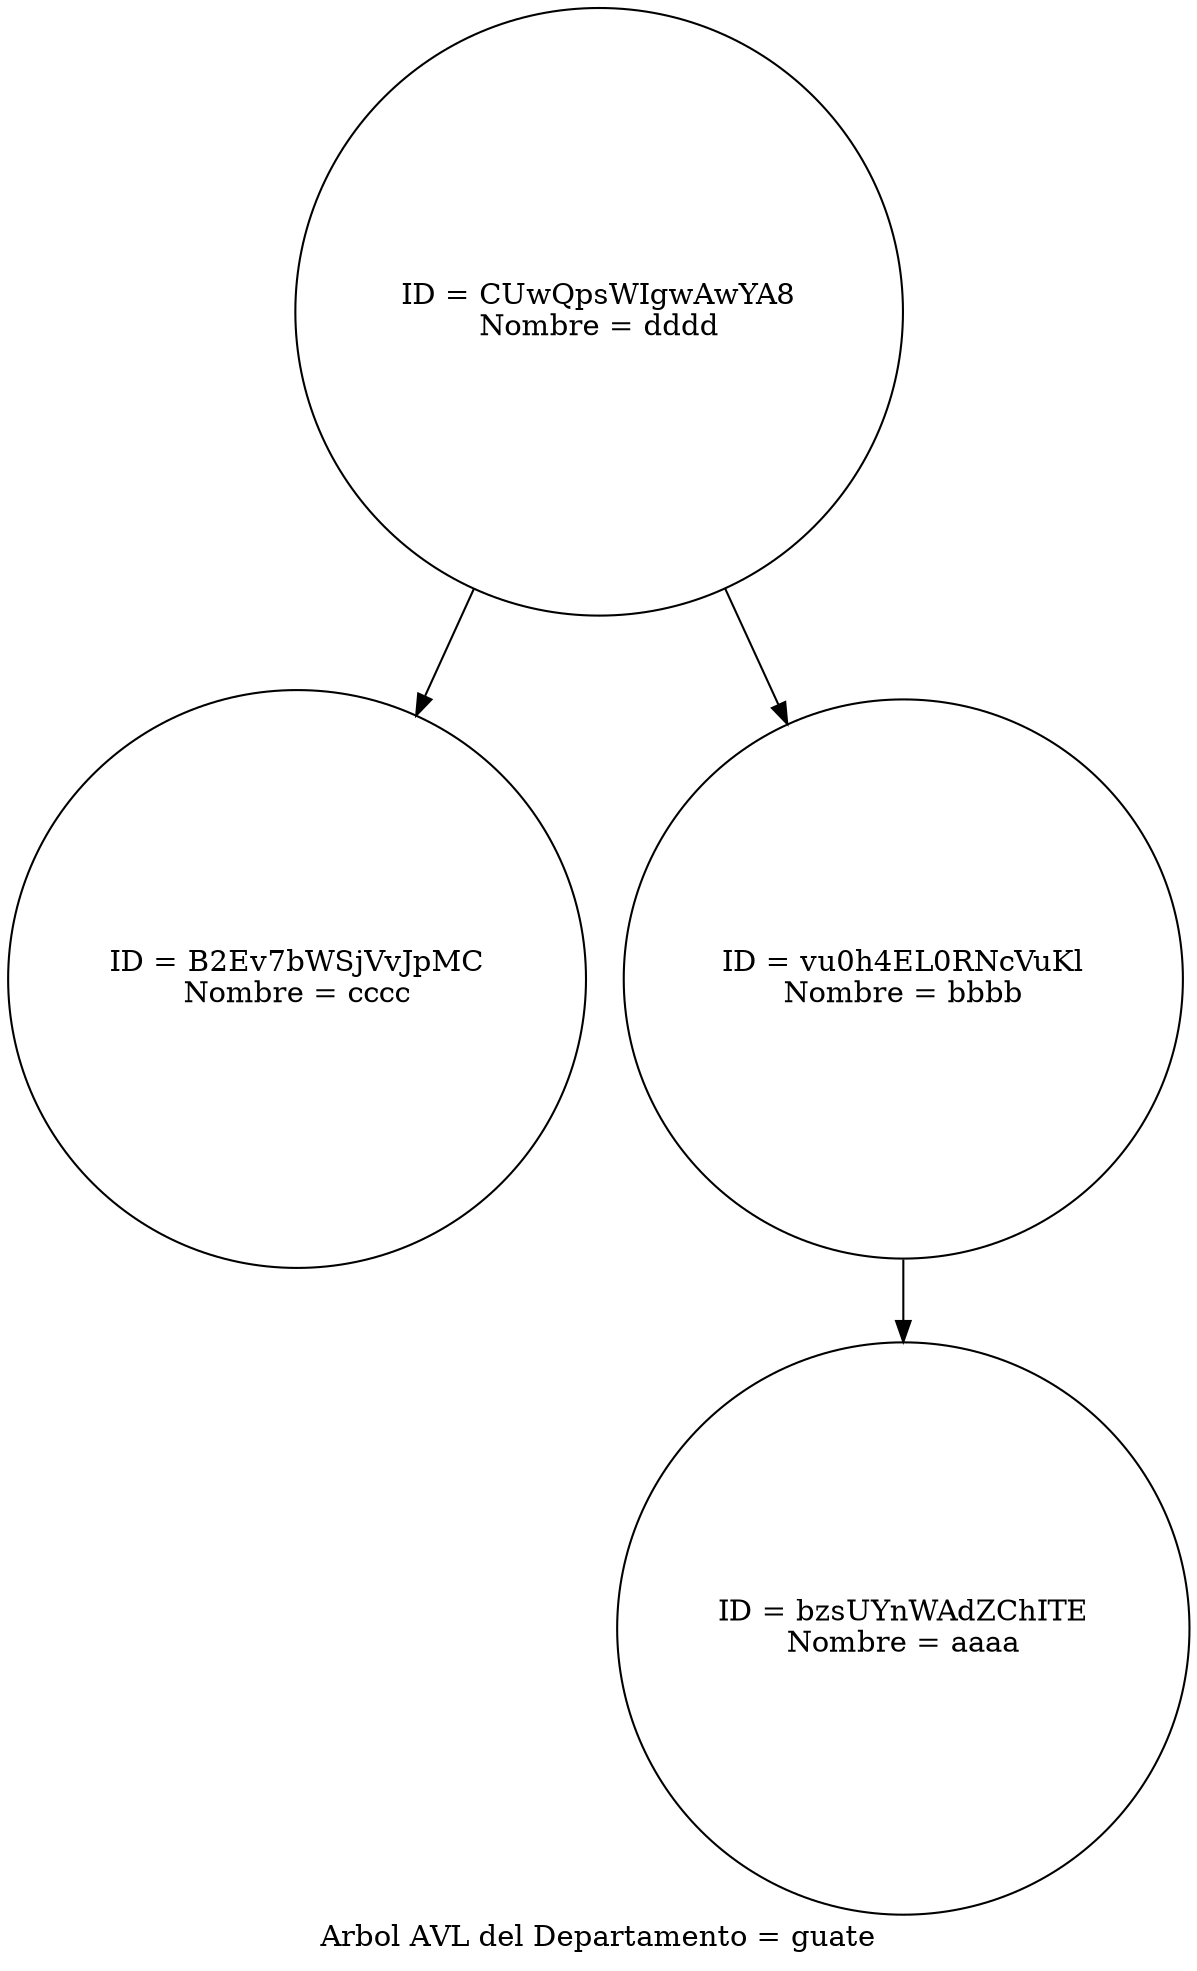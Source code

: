digraph AVLTree {
	label="Arbol AVL del Departamento = guate";
    node [shape=circle];
    "CUwQpsWIgwAwYA8" [label="ID = CUwQpsWIgwAwYA8\nNombre = dddd"];
    "CUwQpsWIgwAwYA8" -> "B2Ev7bWSjVvJpMC";
    "B2Ev7bWSjVvJpMC" [label="ID = B2Ev7bWSjVvJpMC\nNombre = cccc"];
    "CUwQpsWIgwAwYA8" -> "vu0h4EL0RNcVuKl";
    "vu0h4EL0RNcVuKl" [label="ID = vu0h4EL0RNcVuKl\nNombre = bbbb"];
    "vu0h4EL0RNcVuKl" -> "bzsUYnWAdZChITE";
    "bzsUYnWAdZChITE" [label="ID = bzsUYnWAdZChITE\nNombre = aaaa"];
}
